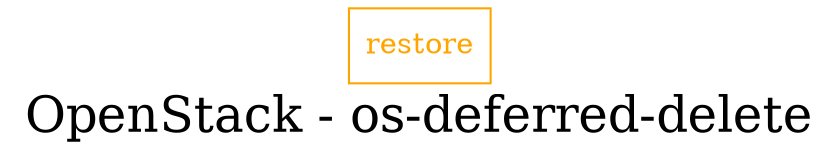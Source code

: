 digraph LexiconGraph {
graph[label="OpenStack - os-deferred-delete", fontsize=24]
splines=true
"restore" [color=orange, fontcolor=orange, shape=box]
}
